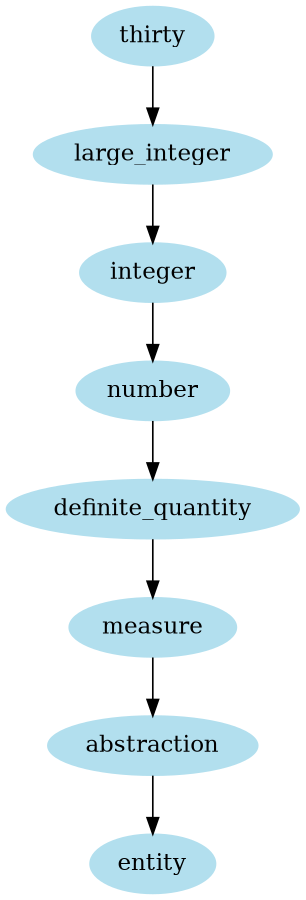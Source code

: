 digraph unix {
	node [color=lightblue2 style=filled]
	size="6,6"
	thirty -> large_integer
	large_integer -> integer
	integer -> number
	number -> definite_quantity
	definite_quantity -> measure
	measure -> abstraction
	abstraction -> entity
}
